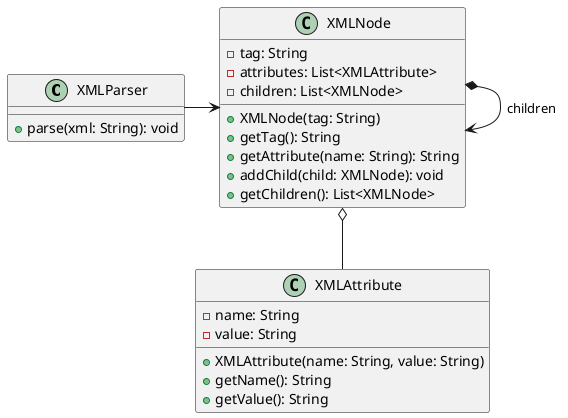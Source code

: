 @startuml

class XMLParser {
  +parse(xml: String): void
}

class XMLNode {
  -tag: String
  -attributes: List<XMLAttribute>
  -children: List<XMLNode>
  +XMLNode(tag: String)
  +getTag(): String
  +getAttribute(name: String): String
  +addChild(child: XMLNode): void
  +getChildren(): List<XMLNode>
}

class XMLAttribute {
  -name: String
  -value: String
  +XMLAttribute(name: String, value: String)
  +getName(): String
  +getValue(): String
}

XMLParser -> XMLNode
XMLNode *-> XMLNode : children
XMLNode o-- XMLAttribute

@enduml
